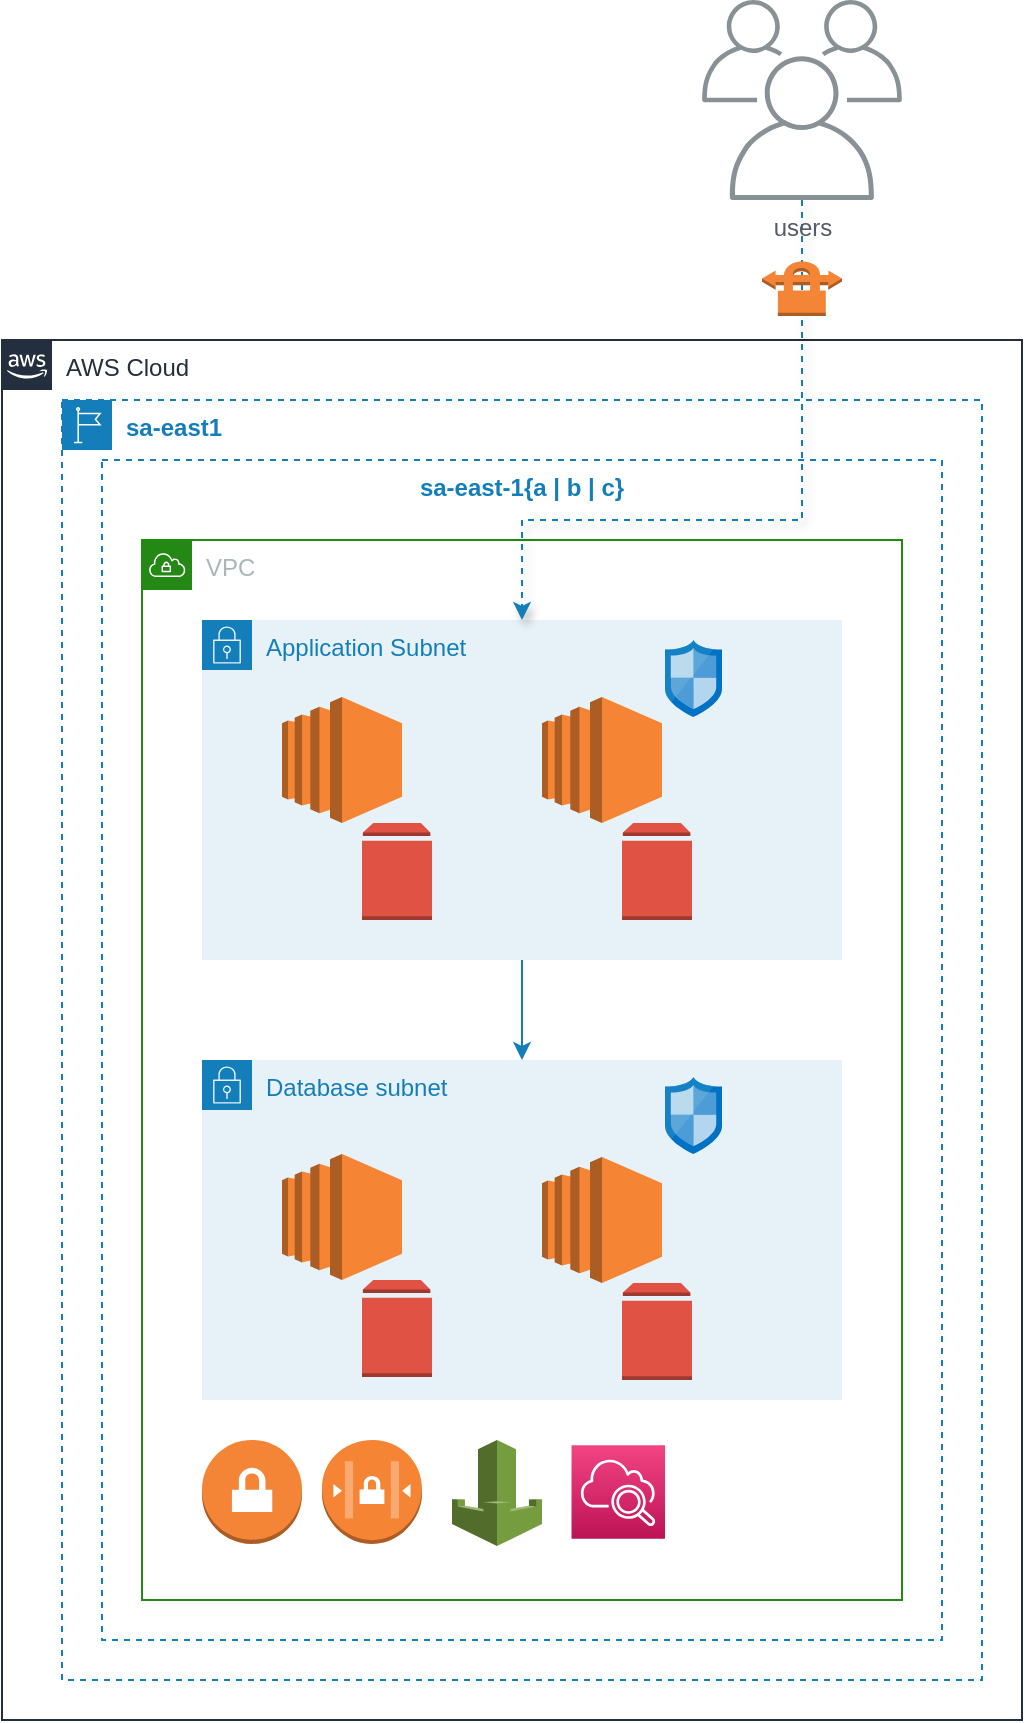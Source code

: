 <mxfile version="14.9.7" type="github">
  <diagram id="A-8zLL9_sNCvFxYt3CWV" name="Page-1">
    <mxGraphModel dx="1298" dy="756" grid="1" gridSize="10" guides="1" tooltips="1" connect="1" arrows="1" fold="1" page="1" pageScale="1" pageWidth="850" pageHeight="1100" math="0" shadow="0">
      <root>
        <mxCell id="0" />
        <mxCell id="1" parent="0" />
        <mxCell id="0PGPnt0f0jF0ZXQUyRv5-21" value="AWS Cloud" style="points=[[0,0],[0.25,0],[0.5,0],[0.75,0],[1,0],[1,0.25],[1,0.5],[1,0.75],[1,1],[0.75,1],[0.5,1],[0.25,1],[0,1],[0,0.75],[0,0.5],[0,0.25]];outlineConnect=0;gradientColor=none;html=1;whiteSpace=wrap;fontSize=12;fontStyle=0;shape=mxgraph.aws4.group;grIcon=mxgraph.aws4.group_aws_cloud_alt;strokeColor=#232F3E;fillColor=none;verticalAlign=top;align=left;spacingLeft=30;fontColor=#232F3E;dashed=0;" vertex="1" parent="1">
          <mxGeometry x="190" y="220" width="510" height="690" as="geometry" />
        </mxCell>
        <mxCell id="0PGPnt0f0jF0ZXQUyRv5-3" value="&lt;b&gt;sa-east1&lt;/b&gt;" style="points=[[0,0],[0.25,0],[0.5,0],[0.75,0],[1,0],[1,0.25],[1,0.5],[1,0.75],[1,1],[0.75,1],[0.5,1],[0.25,1],[0,1],[0,0.75],[0,0.5],[0,0.25]];outlineConnect=0;gradientColor=none;html=1;whiteSpace=wrap;fontSize=12;fontStyle=0;shape=mxgraph.aws4.group;grIcon=mxgraph.aws4.group_region;strokeColor=#147EBA;fillColor=none;verticalAlign=top;align=left;spacingLeft=30;fontColor=#147EBA;dashed=1;" vertex="1" parent="1">
          <mxGeometry x="220" y="250" width="460" height="640" as="geometry" />
        </mxCell>
        <mxCell id="0PGPnt0f0jF0ZXQUyRv5-1" value="sa-east-1{a | b | c}" style="fillColor=none;strokeColor=#147EBA;dashed=1;verticalAlign=top;fontStyle=1;fontColor=#147EBA;" vertex="1" parent="1">
          <mxGeometry x="240" y="280" width="420" height="590" as="geometry" />
        </mxCell>
        <mxCell id="_YScUZxaxv9jTKmD59aY-2" value="VPC" style="points=[[0,0],[0.25,0],[0.5,0],[0.75,0],[1,0],[1,0.25],[1,0.5],[1,0.75],[1,1],[0.75,1],[0.5,1],[0.25,1],[0,1],[0,0.75],[0,0.5],[0,0.25]];outlineConnect=0;gradientColor=none;html=1;whiteSpace=wrap;fontSize=12;fontStyle=0;shape=mxgraph.aws4.group;grIcon=mxgraph.aws4.group_vpc;strokeColor=#248814;fillColor=none;verticalAlign=top;align=left;spacingLeft=30;fontColor=#AAB7B8;dashed=0;" parent="1" vertex="1">
          <mxGeometry x="260" y="320" width="380" height="530" as="geometry" />
        </mxCell>
        <mxCell id="_YScUZxaxv9jTKmD59aY-15" style="edgeStyle=orthogonalEdgeStyle;rounded=0;orthogonalLoop=1;jettySize=auto;html=1;entryX=0.5;entryY=0;entryDx=0;entryDy=0;strokeColor=#147EBA;" parent="1" source="_YScUZxaxv9jTKmD59aY-10" target="_YScUZxaxv9jTKmD59aY-4" edge="1">
          <mxGeometry relative="1" as="geometry" />
        </mxCell>
        <mxCell id="_YScUZxaxv9jTKmD59aY-10" value="Application Subnet" style="points=[[0,0],[0.25,0],[0.5,0],[0.75,0],[1,0],[1,0.25],[1,0.5],[1,0.75],[1,1],[0.75,1],[0.5,1],[0.25,1],[0,1],[0,0.75],[0,0.5],[0,0.25]];outlineConnect=0;html=1;whiteSpace=wrap;fontSize=12;fontStyle=0;shape=mxgraph.aws4.group;grIcon=mxgraph.aws4.group_security_group;grStroke=0;strokeColor=#147EBA;fillColor=#E6F2F8;verticalAlign=top;align=left;spacingLeft=30;fontColor=#147EBA;dashed=0;" parent="1" vertex="1">
          <mxGeometry x="290" y="360" width="320" height="170" as="geometry" />
        </mxCell>
        <mxCell id="_YScUZxaxv9jTKmD59aY-4" value="Database subnet" style="points=[[0,0],[0.25,0],[0.5,0],[0.75,0],[1,0],[1,0.25],[1,0.5],[1,0.75],[1,1],[0.75,1],[0.5,1],[0.25,1],[0,1],[0,0.75],[0,0.5],[0,0.25]];outlineConnect=0;html=1;whiteSpace=wrap;fontSize=12;fontStyle=0;shape=mxgraph.aws4.group;grIcon=mxgraph.aws4.group_security_group;grStroke=0;strokeColor=#147EBA;fillColor=#E6F2F8;verticalAlign=top;align=left;spacingLeft=30;fontColor=#147EBA;dashed=0;" parent="1" vertex="1">
          <mxGeometry x="290" y="580" width="320" height="170" as="geometry" />
        </mxCell>
        <mxCell id="_YScUZxaxv9jTKmD59aY-5" value="" style="outlineConnect=0;dashed=0;verticalLabelPosition=bottom;verticalAlign=top;align=center;html=1;shape=mxgraph.aws3.ec2;fillColor=#F58534;gradientColor=none;" parent="1" vertex="1">
          <mxGeometry x="330" y="398.5" width="60" height="63" as="geometry" />
        </mxCell>
        <mxCell id="_YScUZxaxv9jTKmD59aY-6" value="" style="outlineConnect=0;dashed=0;verticalLabelPosition=bottom;verticalAlign=top;align=center;html=1;shape=mxgraph.aws3.ec2;fillColor=#F58534;gradientColor=none;" parent="1" vertex="1">
          <mxGeometry x="460" y="398.5" width="60" height="63" as="geometry" />
        </mxCell>
        <mxCell id="_YScUZxaxv9jTKmD59aY-7" value="" style="outlineConnect=0;dashed=0;verticalLabelPosition=bottom;verticalAlign=top;align=center;html=1;shape=mxgraph.aws3.ec2;fillColor=#F58534;gradientColor=none;" parent="1" vertex="1">
          <mxGeometry x="330" y="627" width="60" height="63" as="geometry" />
        </mxCell>
        <mxCell id="_YScUZxaxv9jTKmD59aY-8" value="" style="outlineConnect=0;dashed=0;verticalLabelPosition=bottom;verticalAlign=top;align=center;html=1;shape=mxgraph.aws3.ec2;fillColor=#F58534;gradientColor=none;" parent="1" vertex="1">
          <mxGeometry x="460" y="628.5" width="60" height="63" as="geometry" />
        </mxCell>
        <mxCell id="_YScUZxaxv9jTKmD59aY-12" value="" style="aspect=fixed;html=1;points=[];align=center;image;fontSize=12;image=img/lib/mscae/Network_Security_Groups_Classic.svg;" parent="1" vertex="1">
          <mxGeometry x="521.51" y="588.5" width="28.49" height="38.5" as="geometry" />
        </mxCell>
        <mxCell id="_YScUZxaxv9jTKmD59aY-13" value="" style="aspect=fixed;html=1;points=[];align=center;image;fontSize=12;image=img/lib/mscae/Network_Security_Groups_Classic.svg;" parent="1" vertex="1">
          <mxGeometry x="521.51" y="370" width="28.49" height="38.5" as="geometry" />
        </mxCell>
        <mxCell id="0PGPnt0f0jF0ZXQUyRv5-4" value="" style="outlineConnect=0;dashed=0;verticalLabelPosition=bottom;verticalAlign=top;align=center;html=1;shape=mxgraph.aws3.volume;fillColor=#E05243;gradientColor=none;" vertex="1" parent="1">
          <mxGeometry x="370" y="461.5" width="35" height="48.5" as="geometry" />
        </mxCell>
        <mxCell id="0PGPnt0f0jF0ZXQUyRv5-25" style="edgeStyle=orthogonalEdgeStyle;rounded=0;orthogonalLoop=1;jettySize=auto;html=1;entryX=0.5;entryY=0;entryDx=0;entryDy=0;shadow=1;dashed=1;strokeColor=#147EBA;" edge="1" parent="1" source="0PGPnt0f0jF0ZXQUyRv5-10" target="_YScUZxaxv9jTKmD59aY-10">
          <mxGeometry relative="1" as="geometry">
            <Array as="points">
              <mxPoint x="590" y="310" />
              <mxPoint x="450" y="310" />
            </Array>
          </mxGeometry>
        </mxCell>
        <mxCell id="0PGPnt0f0jF0ZXQUyRv5-10" value="users" style="outlineConnect=0;gradientColor=none;fontColor=#545B64;strokeColor=none;fillColor=#879196;dashed=0;verticalLabelPosition=bottom;verticalAlign=top;align=center;html=1;fontSize=12;fontStyle=0;aspect=fixed;shape=mxgraph.aws4.illustration_users;pointerEvents=1" vertex="1" parent="1">
          <mxGeometry x="540" y="50" width="100" height="100" as="geometry" />
        </mxCell>
        <mxCell id="0PGPnt0f0jF0ZXQUyRv5-11" value="" style="outlineConnect=0;dashed=0;verticalLabelPosition=bottom;verticalAlign=top;align=center;html=1;shape=mxgraph.aws3.volume;fillColor=#E05243;gradientColor=none;" vertex="1" parent="1">
          <mxGeometry x="370" y="690" width="35" height="48.5" as="geometry" />
        </mxCell>
        <mxCell id="0PGPnt0f0jF0ZXQUyRv5-12" value="" style="outlineConnect=0;dashed=0;verticalLabelPosition=bottom;verticalAlign=top;align=center;html=1;shape=mxgraph.aws3.volume;fillColor=#E05243;gradientColor=none;" vertex="1" parent="1">
          <mxGeometry x="500" y="691.5" width="35" height="48.5" as="geometry" />
        </mxCell>
        <mxCell id="0PGPnt0f0jF0ZXQUyRv5-13" value="" style="outlineConnect=0;dashed=0;verticalLabelPosition=bottom;verticalAlign=top;align=center;html=1;shape=mxgraph.aws3.volume;fillColor=#E05243;gradientColor=none;" vertex="1" parent="1">
          <mxGeometry x="500" y="461.5" width="35" height="48.5" as="geometry" />
        </mxCell>
        <mxCell id="0PGPnt0f0jF0ZXQUyRv5-14" value="" style="outlineConnect=0;dashed=0;verticalLabelPosition=bottom;verticalAlign=top;align=center;html=1;shape=mxgraph.aws3.vpn_gateway;fillColor=#F58536;gradientColor=none;" vertex="1" parent="1">
          <mxGeometry x="290" y="770" width="50" height="52" as="geometry" />
        </mxCell>
        <mxCell id="0PGPnt0f0jF0ZXQUyRv5-17" value="" style="outlineConnect=0;dashed=0;verticalLabelPosition=bottom;verticalAlign=top;align=center;html=1;shape=mxgraph.aws3.network_access_controllist;fillColor=#F58534;gradientColor=none;" vertex="1" parent="1">
          <mxGeometry x="350" y="770" width="50" height="52" as="geometry" />
        </mxCell>
        <mxCell id="0PGPnt0f0jF0ZXQUyRv5-18" value="" style="outlineConnect=0;dashed=0;verticalLabelPosition=bottom;verticalAlign=top;align=center;html=1;shape=mxgraph.aws3.vpn_connection;fillColor=#F58536;gradientColor=none;" vertex="1" parent="1">
          <mxGeometry x="570" y="180" width="40" height="28" as="geometry" />
        </mxCell>
        <mxCell id="0PGPnt0f0jF0ZXQUyRv5-24" value="" style="points=[[0,0,0],[0.25,0,0],[0.5,0,0],[0.75,0,0],[1,0,0],[0,1,0],[0.25,1,0],[0.5,1,0],[0.75,1,0],[1,1,0],[0,0.25,0],[0,0.5,0],[0,0.75,0],[1,0.25,0],[1,0.5,0],[1,0.75,0]];points=[[0,0,0],[0.25,0,0],[0.5,0,0],[0.75,0,0],[1,0,0],[0,1,0],[0.25,1,0],[0.5,1,0],[0.75,1,0],[1,1,0],[0,0.25,0],[0,0.5,0],[0,0.75,0],[1,0.25,0],[1,0.5,0],[1,0.75,0]];outlineConnect=0;fontColor=#232F3E;gradientColor=#F34482;gradientDirection=north;fillColor=#BC1356;strokeColor=#ffffff;dashed=0;verticalLabelPosition=bottom;verticalAlign=top;align=center;html=1;fontSize=12;fontStyle=0;aspect=fixed;shape=mxgraph.aws4.resourceIcon;resIcon=mxgraph.aws4.cloudwatch_2;" vertex="1" parent="1">
          <mxGeometry x="474.76" y="772.63" width="46.75" height="46.75" as="geometry" />
        </mxCell>
        <mxCell id="0PGPnt0f0jF0ZXQUyRv5-26" value="" style="outlineConnect=0;dashed=0;verticalLabelPosition=bottom;verticalAlign=top;align=center;html=1;shape=mxgraph.aws3.waf;fillColor=#759C3E;gradientColor=none;" vertex="1" parent="1">
          <mxGeometry x="415" y="770" width="45" height="53" as="geometry" />
        </mxCell>
      </root>
    </mxGraphModel>
  </diagram>
</mxfile>
